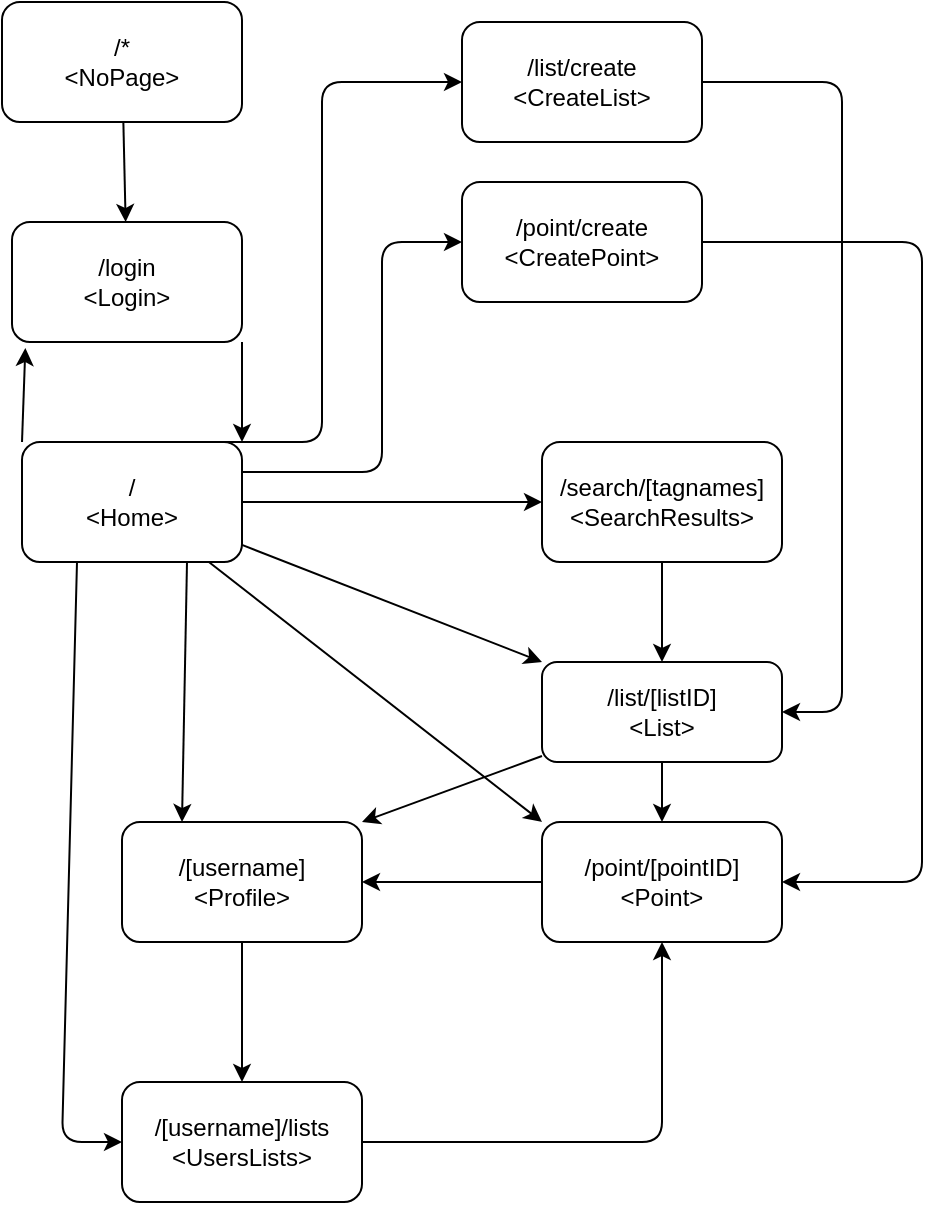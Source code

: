 <mxfile>
    <diagram id="T6wmiwmmVXelrvxsVwA4" name="Page-1">
        <mxGraphModel dx="1154" dy="510" grid="1" gridSize="10" guides="1" tooltips="1" connect="1" arrows="1" fold="1" page="1" pageScale="1" pageWidth="827" pageHeight="1169" math="0" shadow="0">
            <root>
                <mxCell id="0"/>
                <mxCell id="1" parent="0"/>
                <mxCell id="7" style="edgeStyle=none;html=1;entryX=0;entryY=0.5;entryDx=0;entryDy=0;" parent="1" source="2" target="15" edge="1">
                    <mxGeometry relative="1" as="geometry">
                        <mxPoint x="360" y="320" as="targetPoint"/>
                    </mxGeometry>
                </mxCell>
                <mxCell id="8" style="edgeStyle=none;html=1;entryX=0.058;entryY=1.05;entryDx=0;entryDy=0;exitX=0;exitY=0;exitDx=0;exitDy=0;entryPerimeter=0;" parent="1" source="2" target="11" edge="1">
                    <mxGeometry relative="1" as="geometry">
                        <mxPoint x="180" y="210" as="targetPoint"/>
                    </mxGeometry>
                </mxCell>
                <mxCell id="26" style="edgeStyle=none;html=1;exitX=0.75;exitY=1;exitDx=0;exitDy=0;entryX=0.25;entryY=0;entryDx=0;entryDy=0;" parent="1" source="2" target="12" edge="1">
                    <mxGeometry relative="1" as="geometry"/>
                </mxCell>
                <mxCell id="28" style="edgeStyle=none;html=1;exitX=0.25;exitY=1;exitDx=0;exitDy=0;entryX=0;entryY=0.5;entryDx=0;entryDy=0;" parent="1" source="2" target="18" edge="1">
                    <mxGeometry relative="1" as="geometry">
                        <Array as="points">
                            <mxPoint x="200" y="640"/>
                        </Array>
                    </mxGeometry>
                </mxCell>
                <mxCell id="29" style="edgeStyle=none;html=1;entryX=0;entryY=0.5;entryDx=0;entryDy=0;exitX=1;exitY=0.25;exitDx=0;exitDy=0;" parent="1" source="2" target="16" edge="1">
                    <mxGeometry relative="1" as="geometry">
                        <Array as="points">
                            <mxPoint x="360" y="305"/>
                            <mxPoint x="360" y="190"/>
                        </Array>
                    </mxGeometry>
                </mxCell>
                <mxCell id="30" style="edgeStyle=none;html=1;exitX=0.75;exitY=0;exitDx=0;exitDy=0;entryX=0;entryY=0.5;entryDx=0;entryDy=0;" parent="1" source="2" target="17" edge="1">
                    <mxGeometry relative="1" as="geometry">
                        <Array as="points">
                            <mxPoint x="330" y="290"/>
                            <mxPoint x="330" y="110"/>
                        </Array>
                    </mxGeometry>
                </mxCell>
                <mxCell id="34" style="edgeStyle=none;html=1;entryX=0;entryY=0;entryDx=0;entryDy=0;" parent="1" source="2" target="14" edge="1">
                    <mxGeometry relative="1" as="geometry"/>
                </mxCell>
                <mxCell id="37" style="edgeStyle=none;html=1;entryX=0;entryY=0;entryDx=0;entryDy=0;" edge="1" parent="1" source="2" target="13">
                    <mxGeometry relative="1" as="geometry"/>
                </mxCell>
                <mxCell id="2" value="/&lt;br&gt;&amp;lt;Home&amp;gt;" style="rounded=1;whiteSpace=wrap;html=1;" parent="1" vertex="1">
                    <mxGeometry x="180" y="290" width="110" height="60" as="geometry"/>
                </mxCell>
                <mxCell id="9" style="edgeStyle=none;html=1;exitX=1;exitY=1;exitDx=0;exitDy=0;" parent="1" source="11" edge="1">
                    <mxGeometry relative="1" as="geometry">
                        <mxPoint x="290" y="210" as="sourcePoint"/>
                        <mxPoint x="290" y="290" as="targetPoint"/>
                    </mxGeometry>
                </mxCell>
                <mxCell id="11" value="/login&lt;br&gt;&amp;lt;Login&amp;gt;" style="rounded=1;whiteSpace=wrap;html=1;" parent="1" vertex="1">
                    <mxGeometry x="175" y="180" width="115" height="60" as="geometry"/>
                </mxCell>
                <mxCell id="27" style="edgeStyle=none;html=1;entryX=0.5;entryY=0;entryDx=0;entryDy=0;" parent="1" source="12" target="18" edge="1">
                    <mxGeometry relative="1" as="geometry"/>
                </mxCell>
                <mxCell id="12" value="/[username]&lt;br&gt;&amp;lt;Profile&amp;gt;" style="rounded=1;whiteSpace=wrap;html=1;" parent="1" vertex="1">
                    <mxGeometry x="230" y="480" width="120" height="60" as="geometry"/>
                </mxCell>
                <mxCell id="25" style="edgeStyle=none;html=1;entryX=1;entryY=0.5;entryDx=0;entryDy=0;" parent="1" source="13" target="12" edge="1">
                    <mxGeometry relative="1" as="geometry"/>
                </mxCell>
                <mxCell id="13" value="/point/[pointID]&lt;br&gt;&amp;lt;Point&amp;gt;" style="rounded=1;whiteSpace=wrap;html=1;" parent="1" vertex="1">
                    <mxGeometry x="440" y="480" width="120" height="60" as="geometry"/>
                </mxCell>
                <mxCell id="23" style="edgeStyle=none;html=1;" parent="1" source="14" target="13" edge="1">
                    <mxGeometry relative="1" as="geometry"/>
                </mxCell>
                <mxCell id="24" style="edgeStyle=none;html=1;entryX=1;entryY=0;entryDx=0;entryDy=0;" parent="1" source="14" target="12" edge="1">
                    <mxGeometry relative="1" as="geometry"/>
                </mxCell>
                <mxCell id="14" value="/list/[listID]&lt;br&gt;&amp;lt;List&amp;gt;" style="rounded=1;whiteSpace=wrap;html=1;" parent="1" vertex="1">
                    <mxGeometry x="440" y="400" width="120" height="50" as="geometry"/>
                </mxCell>
                <mxCell id="22" style="edgeStyle=none;html=1;exitX=0.5;exitY=1;exitDx=0;exitDy=0;" parent="1" source="15" target="14" edge="1">
                    <mxGeometry relative="1" as="geometry"/>
                </mxCell>
                <mxCell id="15" value="/search/[tagnames]&lt;br&gt;&amp;lt;SearchResults&amp;gt;" style="rounded=1;whiteSpace=wrap;html=1;" parent="1" vertex="1">
                    <mxGeometry x="440" y="290" width="120" height="60" as="geometry"/>
                </mxCell>
                <mxCell id="33" style="edgeStyle=none;html=1;exitX=1;exitY=0.5;exitDx=0;exitDy=0;entryX=1;entryY=0.5;entryDx=0;entryDy=0;" parent="1" source="16" target="13" edge="1">
                    <mxGeometry relative="1" as="geometry">
                        <mxPoint x="660" y="190" as="targetPoint"/>
                        <Array as="points">
                            <mxPoint x="630" y="190"/>
                            <mxPoint x="630" y="510"/>
                        </Array>
                    </mxGeometry>
                </mxCell>
                <mxCell id="16" value="/point/create&lt;br&gt;&amp;lt;CreatePoint&amp;gt;" style="rounded=1;whiteSpace=wrap;html=1;" parent="1" vertex="1">
                    <mxGeometry x="400" y="160" width="120" height="60" as="geometry"/>
                </mxCell>
                <mxCell id="32" style="edgeStyle=none;html=1;exitX=1;exitY=0.5;exitDx=0;exitDy=0;entryX=1;entryY=0.5;entryDx=0;entryDy=0;" parent="1" source="17" target="14" edge="1">
                    <mxGeometry relative="1" as="geometry">
                        <Array as="points">
                            <mxPoint x="590" y="110"/>
                            <mxPoint x="590" y="425"/>
                        </Array>
                    </mxGeometry>
                </mxCell>
                <mxCell id="17" value="/list/create&lt;br&gt;&amp;lt;CreateList&amp;gt;" style="rounded=1;whiteSpace=wrap;html=1;" parent="1" vertex="1">
                    <mxGeometry x="400" y="80" width="120" height="60" as="geometry"/>
                </mxCell>
                <mxCell id="31" style="edgeStyle=none;html=1;entryX=0.5;entryY=1;entryDx=0;entryDy=0;" parent="1" source="18" target="13" edge="1">
                    <mxGeometry relative="1" as="geometry">
                        <mxPoint x="510" y="640" as="targetPoint"/>
                        <Array as="points">
                            <mxPoint x="500" y="640"/>
                        </Array>
                    </mxGeometry>
                </mxCell>
                <mxCell id="18" value="/[username]/lists&lt;br&gt;&amp;lt;UsersLists&amp;gt;" style="rounded=1;whiteSpace=wrap;html=1;" parent="1" vertex="1">
                    <mxGeometry x="230" y="610" width="120" height="60" as="geometry"/>
                </mxCell>
                <mxCell id="36" style="edgeStyle=none;html=1;" parent="1" source="35" target="11" edge="1">
                    <mxGeometry relative="1" as="geometry"/>
                </mxCell>
                <mxCell id="35" value="/*&lt;br&gt;&amp;lt;NoPage&amp;gt;" style="rounded=1;whiteSpace=wrap;html=1;" parent="1" vertex="1">
                    <mxGeometry x="170" y="70" width="120" height="60" as="geometry"/>
                </mxCell>
            </root>
        </mxGraphModel>
    </diagram>
</mxfile>